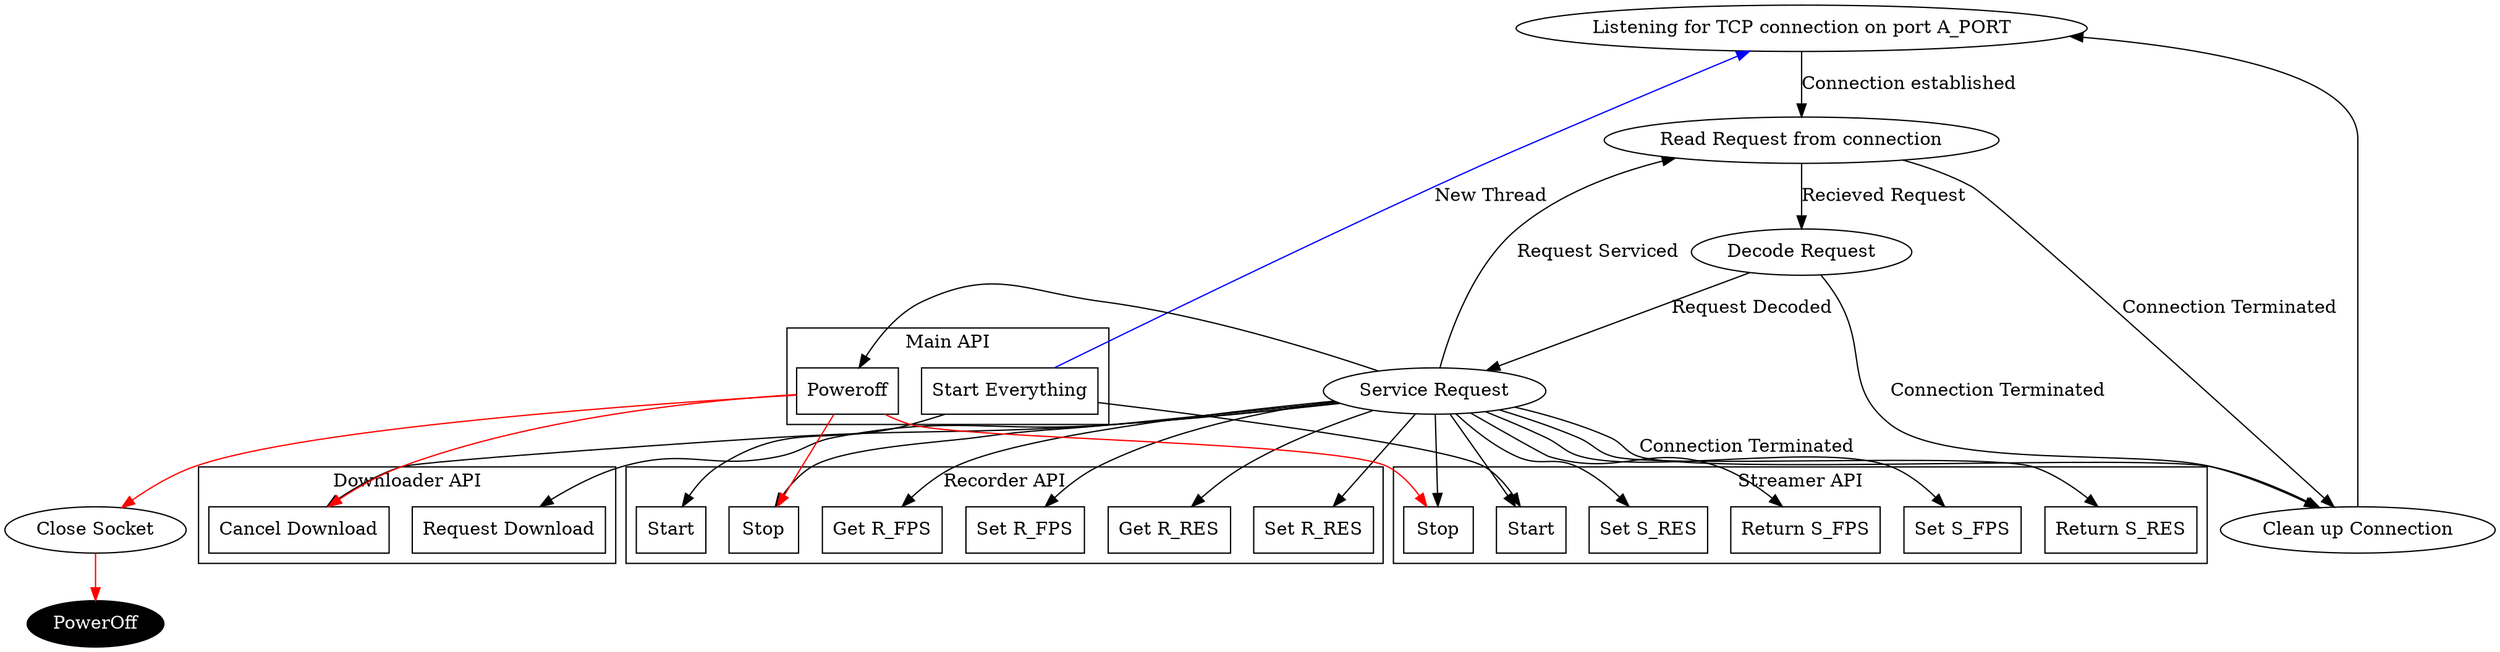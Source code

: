 digraph {
  a_a_start->a_a [label="New Thread", color=blue]
  a_a_start->r_a_start
  a_a_start->s_a_start
  a_a->a_c [label="Connection established"]
  a_c->a_d [label="Recieved Request"]
  a_d->a_s [label="Request Decoded"]
  a_s->{s_a_g_fps, s_a_s_fps, s_a_g_res, s_a_s_res, s_a_stop, s_a_start}
  a_s->{r_a_g_fps, r_a_s_fps, r_a_g_res, r_a_s_res, r_a_stop, r_a_stop}
  a_s->{d_a_start, d_a_stop}
  a_s->a_a_stop
  a_s->a_c [label="Request Serviced"]
  {a_c, a_d, a_s}->a_clean [label="Connection Terminated"]
  a_clean->a_a
  
  a_a_stop->{a_stop, s_a_stop, r_a_stop, d_a_stop} [color=red]
  a_stop->k [color=red]

  a_a [label="Listening for TCP connection on port A_PORT"]
  a_c [label="Read Request from connection"]
  a_d [label="Decode Request"]
  a_s [label="Service Request"]
  a_clean [label="Clean up Connection"]
  a_stop [label="Close Socket"]

  k [label="PowerOff", style=filled, fillcolor=black, fontcolor=white]

  subgraph cluster_a_a {
    label="Main API"
    a_a_start [label="Start Everything", shape=box]
    a_a_stop [label="Poweroff", shape=box]
  }
  subgraph cluster_d_a{
    label="Downloader API"
    d_a_start [label="Request Download", shape=box]
    d_a_stop [label="Cancel Download", shape=box]
  }
  subgraph cluster_r_a {
    label="Recorder API"    
    r_a_g_fps [label="Get R_FPS", shape=box]
    r_a_s_fps [label="Set R_FPS", shape=box]
    r_a_g_res [label="Get R_RES", shape=box]
    r_a_s_res [label="Set R_RES", shape=box]
    r_a_start [label="Start", shape=box]
    r_a_stop [label="Stop", shape=box]
  }
  subgraph cluster_s_a {
    label="Streamer API"
      s_a_g_fps [label="Return S_FPS", shape=box]
      s_a_s_fps [label="Set S_FPS", shape=box]
      s_a_g_res [label="Return S_RES", shape=box]
      s_a_s_res [label="Set S_RES", shape=box]
      s_a_stop [label="Stop", shape=box]
      s_a_start [label="Start", shape=box]
  }
}
